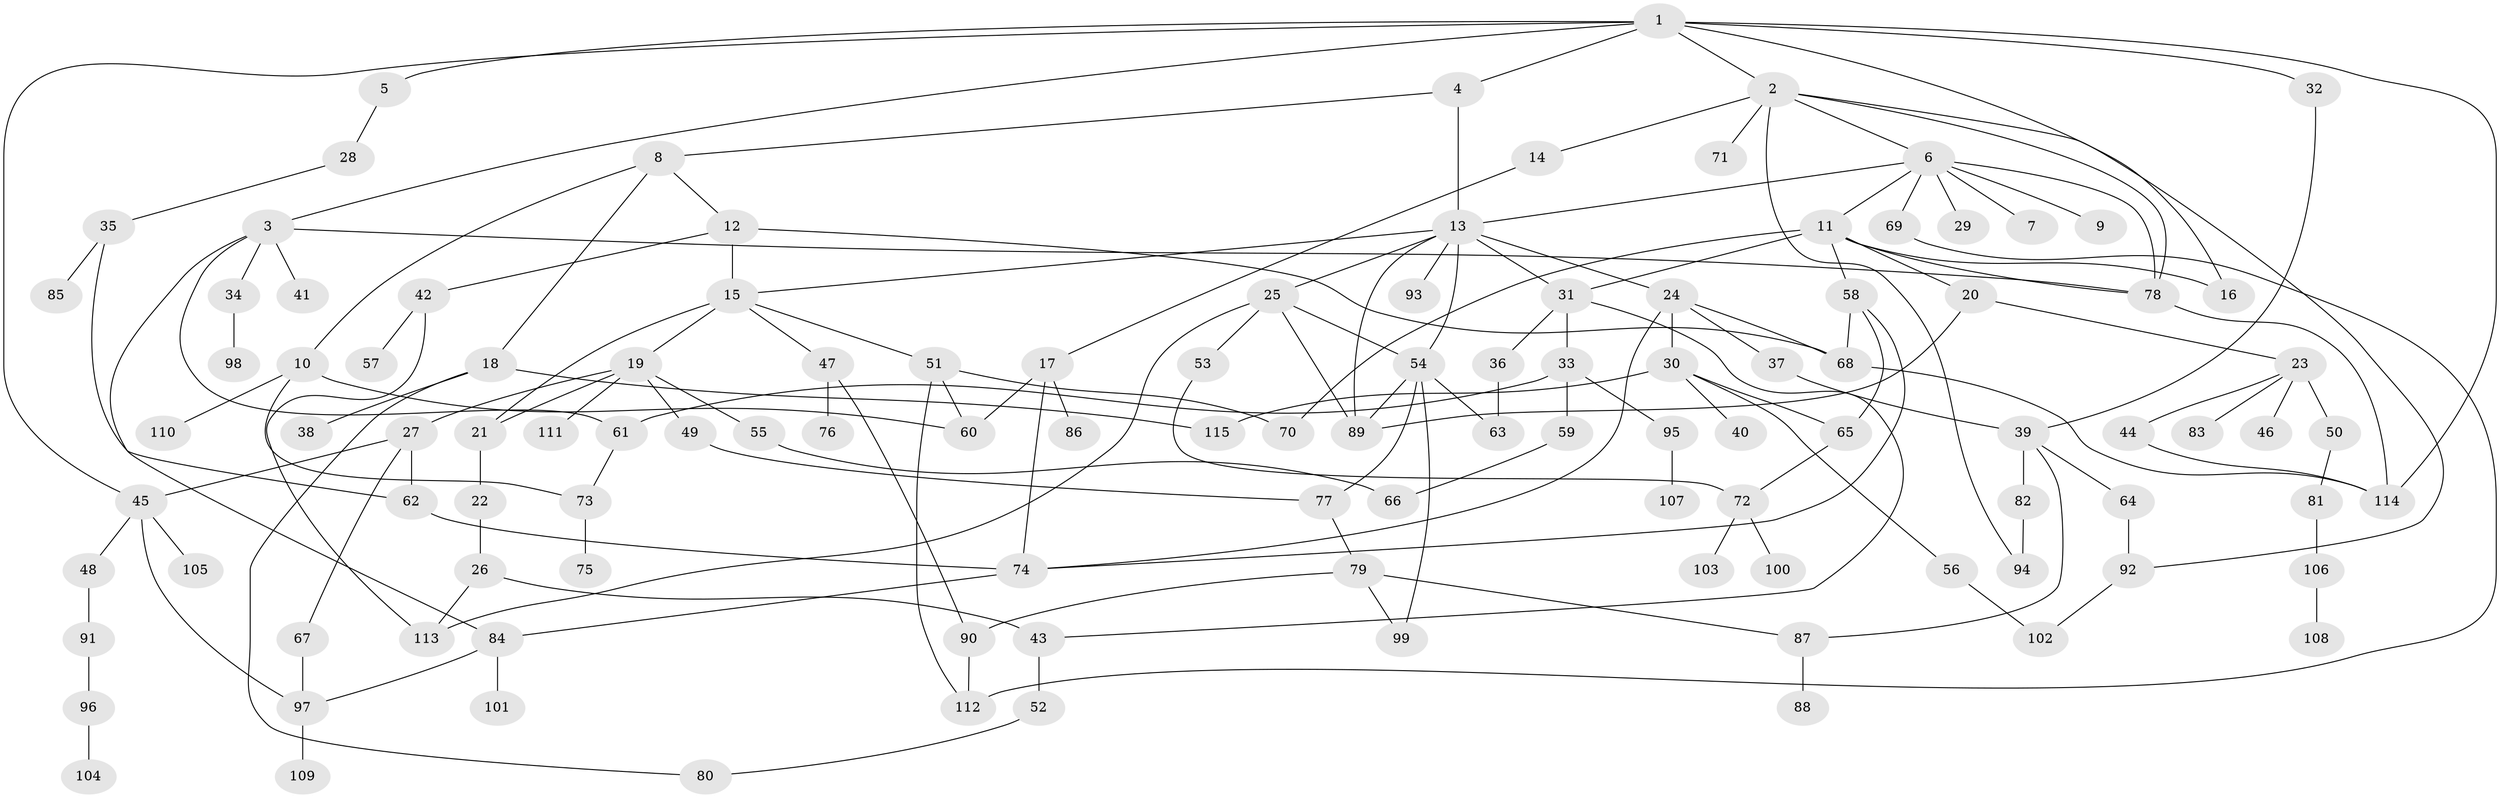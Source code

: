 // Generated by graph-tools (version 1.1) at 2025/41/03/09/25 04:41:57]
// undirected, 115 vertices, 163 edges
graph export_dot {
graph [start="1"]
  node [color=gray90,style=filled];
  1;
  2;
  3;
  4;
  5;
  6;
  7;
  8;
  9;
  10;
  11;
  12;
  13;
  14;
  15;
  16;
  17;
  18;
  19;
  20;
  21;
  22;
  23;
  24;
  25;
  26;
  27;
  28;
  29;
  30;
  31;
  32;
  33;
  34;
  35;
  36;
  37;
  38;
  39;
  40;
  41;
  42;
  43;
  44;
  45;
  46;
  47;
  48;
  49;
  50;
  51;
  52;
  53;
  54;
  55;
  56;
  57;
  58;
  59;
  60;
  61;
  62;
  63;
  64;
  65;
  66;
  67;
  68;
  69;
  70;
  71;
  72;
  73;
  74;
  75;
  76;
  77;
  78;
  79;
  80;
  81;
  82;
  83;
  84;
  85;
  86;
  87;
  88;
  89;
  90;
  91;
  92;
  93;
  94;
  95;
  96;
  97;
  98;
  99;
  100;
  101;
  102;
  103;
  104;
  105;
  106;
  107;
  108;
  109;
  110;
  111;
  112;
  113;
  114;
  115;
  1 -- 2;
  1 -- 3;
  1 -- 4;
  1 -- 5;
  1 -- 16;
  1 -- 32;
  1 -- 45;
  1 -- 114;
  2 -- 6;
  2 -- 14;
  2 -- 71;
  2 -- 92;
  2 -- 94;
  2 -- 78;
  3 -- 34;
  3 -- 41;
  3 -- 61;
  3 -- 78;
  3 -- 84;
  4 -- 8;
  4 -- 13;
  5 -- 28;
  6 -- 7;
  6 -- 9;
  6 -- 11;
  6 -- 29;
  6 -- 69;
  6 -- 78;
  6 -- 13;
  8 -- 10;
  8 -- 12;
  8 -- 18;
  10 -- 110;
  10 -- 60;
  10 -- 73;
  11 -- 20;
  11 -- 31;
  11 -- 58;
  11 -- 70;
  11 -- 16;
  11 -- 78;
  12 -- 42;
  12 -- 68;
  12 -- 15;
  13 -- 15;
  13 -- 24;
  13 -- 25;
  13 -- 54;
  13 -- 93;
  13 -- 89;
  13 -- 31;
  14 -- 17;
  15 -- 19;
  15 -- 21;
  15 -- 47;
  15 -- 51;
  17 -- 60;
  17 -- 86;
  17 -- 74;
  18 -- 38;
  18 -- 115;
  18 -- 80;
  19 -- 27;
  19 -- 49;
  19 -- 55;
  19 -- 111;
  19 -- 21;
  20 -- 23;
  20 -- 89;
  21 -- 22;
  22 -- 26;
  23 -- 44;
  23 -- 46;
  23 -- 50;
  23 -- 83;
  24 -- 30;
  24 -- 37;
  24 -- 68;
  24 -- 74;
  25 -- 53;
  25 -- 113;
  25 -- 54;
  25 -- 89;
  26 -- 113;
  26 -- 43;
  27 -- 45;
  27 -- 62;
  27 -- 67;
  28 -- 35;
  30 -- 40;
  30 -- 56;
  30 -- 65;
  30 -- 115;
  31 -- 33;
  31 -- 36;
  31 -- 43;
  32 -- 39;
  33 -- 59;
  33 -- 95;
  33 -- 61;
  34 -- 98;
  35 -- 85;
  35 -- 62;
  36 -- 63;
  37 -- 39;
  39 -- 64;
  39 -- 82;
  39 -- 87;
  42 -- 57;
  42 -- 113;
  43 -- 52;
  44 -- 114;
  45 -- 48;
  45 -- 97;
  45 -- 105;
  47 -- 76;
  47 -- 90;
  48 -- 91;
  49 -- 77;
  50 -- 81;
  51 -- 112;
  51 -- 60;
  51 -- 70;
  52 -- 80;
  53 -- 72;
  54 -- 63;
  54 -- 77;
  54 -- 89;
  54 -- 99;
  55 -- 66;
  56 -- 102;
  58 -- 65;
  58 -- 68;
  58 -- 74;
  59 -- 66;
  61 -- 73;
  62 -- 74;
  64 -- 92;
  65 -- 72;
  67 -- 97;
  68 -- 114;
  69 -- 112;
  72 -- 100;
  72 -- 103;
  73 -- 75;
  74 -- 84;
  77 -- 79;
  78 -- 114;
  79 -- 87;
  79 -- 90;
  79 -- 99;
  81 -- 106;
  82 -- 94;
  84 -- 101;
  84 -- 97;
  87 -- 88;
  90 -- 112;
  91 -- 96;
  92 -- 102;
  95 -- 107;
  96 -- 104;
  97 -- 109;
  106 -- 108;
}
